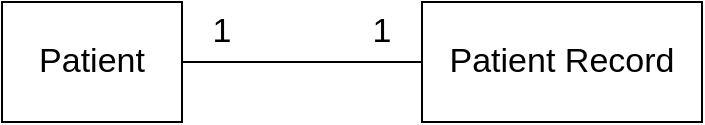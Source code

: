 <mxfile version="20.6.0" type="device"><diagram id="3JF15dFxVE80nAXsMRq_" name="Page-1"><mxGraphModel dx="432" dy="959" grid="1" gridSize="10" guides="1" tooltips="1" connect="1" arrows="1" fold="1" page="1" pageScale="1" pageWidth="827" pageHeight="1169" math="0" shadow="0"><root><mxCell id="0"/><mxCell id="1" parent="0"/><mxCell id="LGLqEQSrTYqiL21YJRfU-1" value="&lt;font style=&quot;font-size: 17px;&quot;&gt;Patient&lt;/font&gt;" style="rounded=0;whiteSpace=wrap;html=1;" vertex="1" parent="1"><mxGeometry x="80" y="120" width="90" height="60" as="geometry"/></mxCell><mxCell id="LGLqEQSrTYqiL21YJRfU-3" value="&lt;font style=&quot;font-size: 17px;&quot;&gt;Patient Record&lt;/font&gt;" style="rounded=0;whiteSpace=wrap;html=1;" vertex="1" parent="1"><mxGeometry x="290" y="120" width="140" height="60" as="geometry"/></mxCell><mxCell id="LGLqEQSrTYqiL21YJRfU-5" value="" style="endArrow=none;html=1;rounded=0;fontSize=17;exitX=1;exitY=0.5;exitDx=0;exitDy=0;entryX=0;entryY=0.5;entryDx=0;entryDy=0;" edge="1" parent="1" source="LGLqEQSrTYqiL21YJRfU-1" target="LGLqEQSrTYqiL21YJRfU-3"><mxGeometry width="50" height="50" relative="1" as="geometry"><mxPoint x="200" y="510" as="sourcePoint"/><mxPoint x="250" y="460" as="targetPoint"/></mxGeometry></mxCell><mxCell id="LGLqEQSrTYqiL21YJRfU-6" value="1" style="text;html=1;strokeColor=none;fillColor=none;align=center;verticalAlign=middle;whiteSpace=wrap;rounded=0;fontSize=17;" vertex="1" parent="1"><mxGeometry x="160" y="120" width="60" height="30" as="geometry"/></mxCell><mxCell id="LGLqEQSrTYqiL21YJRfU-7" value="1" style="text;html=1;strokeColor=none;fillColor=none;align=center;verticalAlign=middle;whiteSpace=wrap;rounded=0;fontSize=17;" vertex="1" parent="1"><mxGeometry x="240" y="120" width="60" height="30" as="geometry"/></mxCell></root></mxGraphModel></diagram></mxfile>